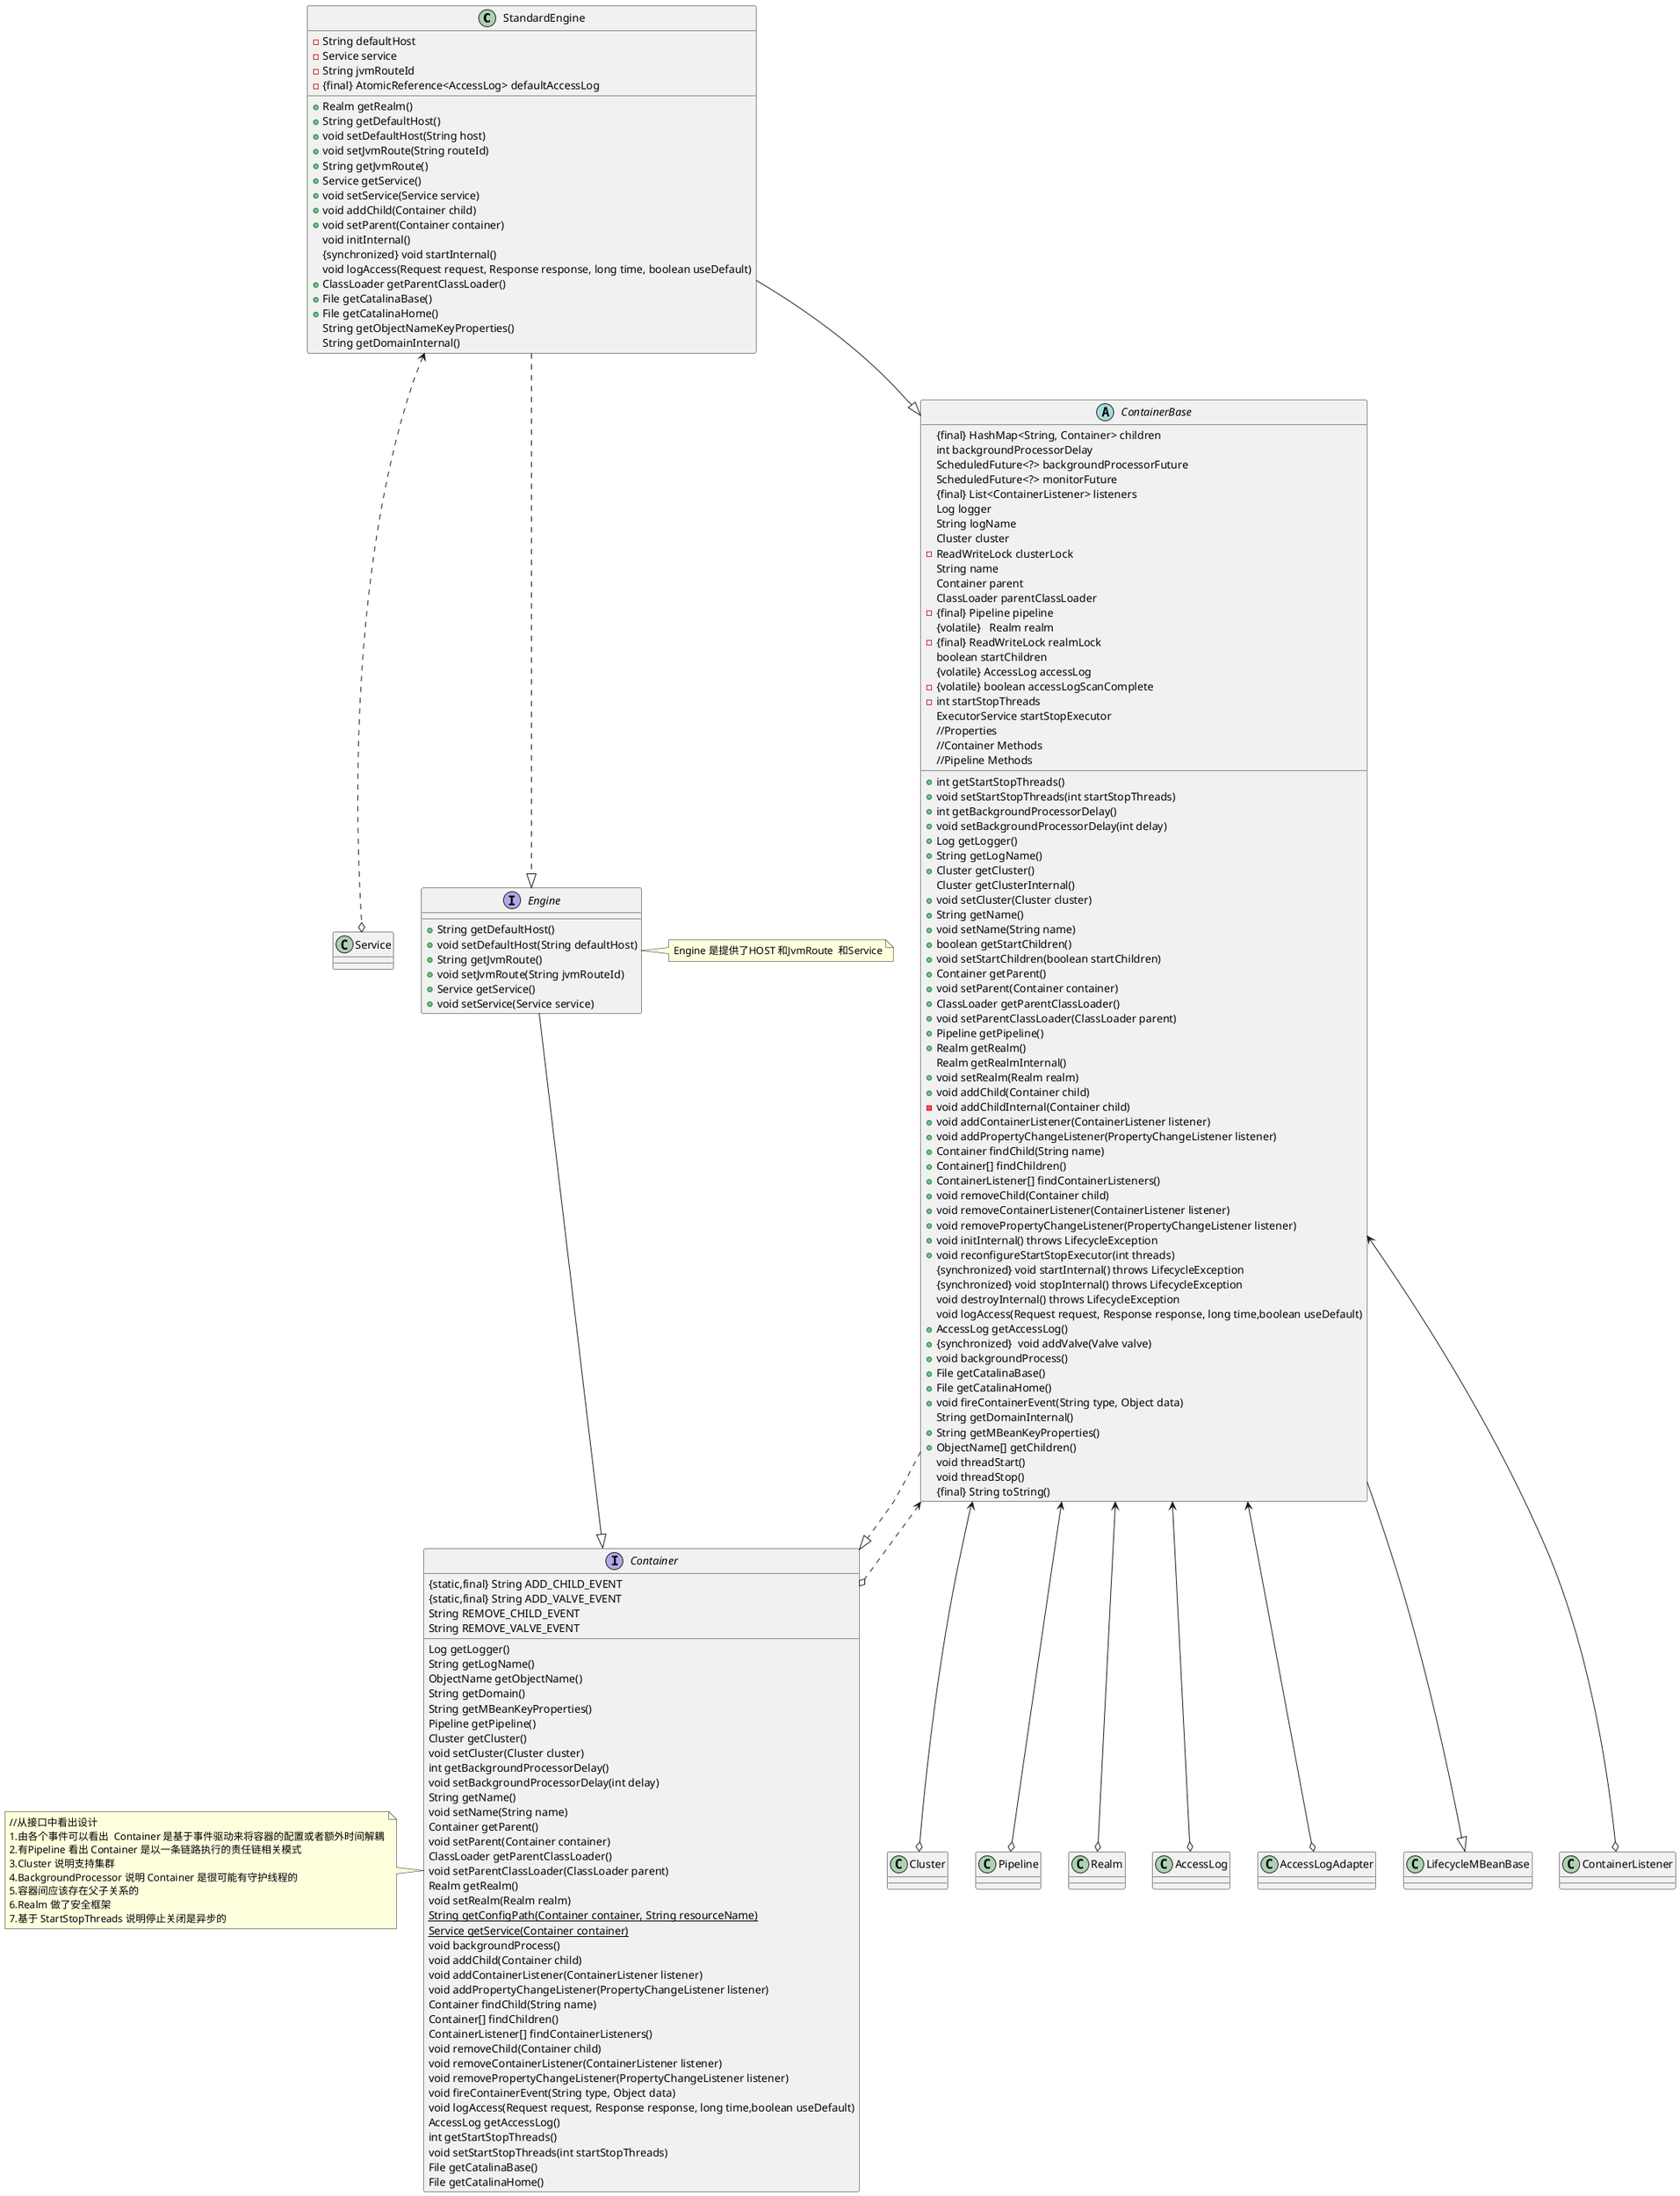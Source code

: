 @startuml

class StandardEngine{
    - String defaultHost
    - Service service
    - String jvmRouteId
    - {final} AtomicReference<AccessLog> defaultAccessLog
    + Realm getRealm()
    + String getDefaultHost()
    + void setDefaultHost(String host)
    + void setJvmRoute(String routeId)
    + String getJvmRoute()
    + Service getService()
    + void setService(Service service)
    + void addChild(Container child)
    + void setParent(Container container)
      void initInternal()
      {synchronized} void startInternal()
      void logAccess(Request request, Response response, long time, boolean useDefault)
    + ClassLoader getParentClassLoader()
    + File getCatalinaBase()
    + File getCatalinaHome()
      String getObjectNameKeyProperties()
      String getDomainInternal()

}
abstract class ContainerBase{
      {final} HashMap<String, Container> children
      int backgroundProcessorDelay
      ScheduledFuture<?> backgroundProcessorFuture
      ScheduledFuture<?> monitorFuture
      {final} List<ContainerListener> listeners
      Log logger
      String logName
      Cluster cluster
    - ReadWriteLock clusterLock
      String name
      Container parent
      ClassLoader parentClassLoader
    - {final} Pipeline pipeline
      {volatile}   Realm realm
    - {final} ReadWriteLock realmLock
      boolean startChildren
      {volatile} AccessLog accessLog
    - {volatile} boolean accessLogScanComplete
    - int startStopThreads
      ExecutorService startStopExecutor
    //Properties
    + int getStartStopThreads()
    + void setStartStopThreads(int startStopThreads)
    + int getBackgroundProcessorDelay()
    + void setBackgroundProcessorDelay(int delay)
    + Log getLogger()
    + String getLogName()
    + Cluster getCluster()
      Cluster getClusterInternal()
    + void setCluster(Cluster cluster)
    + String getName()
    + void setName(String name)
    + boolean getStartChildren()
    + void setStartChildren(boolean startChildren)
    + Container getParent()
    + void setParent(Container container)
    + ClassLoader getParentClassLoader()
    + void setParentClassLoader(ClassLoader parent)
    + Pipeline getPipeline()
    + Realm getRealm()
      Realm getRealmInternal()
    + void setRealm(Realm realm)
    //Container Methods
    + void addChild(Container child)
    - void addChildInternal(Container child)
    + void addContainerListener(ContainerListener listener)
    + void addPropertyChangeListener(PropertyChangeListener listener)
    + Container findChild(String name)
    + Container[] findChildren()
    + ContainerListener[] findContainerListeners()
    + void removeChild(Container child)
    + void removeContainerListener(ContainerListener listener)
    + void removePropertyChangeListener(PropertyChangeListener listener)
    + void initInternal() throws LifecycleException
    + void reconfigureStartStopExecutor(int threads)
      {synchronized} void startInternal() throws LifecycleException
      {synchronized} void stopInternal() throws LifecycleException
      void destroyInternal() throws LifecycleException
      void logAccess(Request request, Response response, long time,boolean useDefault)
    + AccessLog getAccessLog()
    //Pipeline Methods
    + {synchronized}  void addValve(Valve valve)
    + void backgroundProcess()
    + File getCatalinaBase()
    + File getCatalinaHome()
    + void fireContainerEvent(String type, Object data)
      String getDomainInternal()
    + String getMBeanKeyProperties()
    + ObjectName[] getChildren()
      void threadStart()
      void threadStop()
      {final} String toString()

}
interface Engine{
    + String getDefaultHost()
    + void setDefaultHost(String defaultHost)
    + String getJvmRoute()
    + void setJvmRoute(String jvmRouteId)
    + Service getService()
    + void setService(Service service)
}
interface Container{
   {static,final} String ADD_CHILD_EVENT
   {static,final} String ADD_VALVE_EVENT
    String REMOVE_CHILD_EVENT
    String REMOVE_VALVE_EVENT
    Log getLogger()
    String getLogName()
    ObjectName getObjectName()
    String getDomain()
    String getMBeanKeyProperties()
    Pipeline getPipeline()
    Cluster getCluster()
    void setCluster(Cluster cluster)
    int getBackgroundProcessorDelay()
    void setBackgroundProcessorDelay(int delay)
    String getName()
    void setName(String name)
    Container getParent()
    void setParent(Container container)
    ClassLoader getParentClassLoader()
    void setParentClassLoader(ClassLoader parent)
    Realm getRealm()
    void setRealm(Realm realm)
    {static} String getConfigPath(Container container, String resourceName)
    {static} Service getService(Container container)
    void backgroundProcess()
    void addChild(Container child)
    void addContainerListener(ContainerListener listener)
    void addPropertyChangeListener(PropertyChangeListener listener)
    Container findChild(String name)
    Container[] findChildren()
    ContainerListener[] findContainerListeners()
    void removeChild(Container child)
    void removeContainerListener(ContainerListener listener)
    void removePropertyChangeListener(PropertyChangeListener listener)
    void fireContainerEvent(String type, Object data)
    void logAccess(Request request, Response response, long time,boolean useDefault)
    AccessLog getAccessLog()
    int getStartStopThreads()
    void setStartStopThreads(int startStopThreads)
    File getCatalinaBase()
    File getCatalinaHome()
}
StandardEngine ..|>Engine
StandardEngine --|>ContainerBase
ContainerBase --|>LifecycleMBeanBase
ContainerBase ..|>Container
Engine --|> Container
ContainerBase <..o Container
ContainerBase <--o ContainerListener
ContainerBase <--o Cluster
ContainerBase <--o Pipeline
ContainerBase <--o Realm
ContainerBase <--o AccessLog
ContainerBase <--o AccessLogAdapter
StandardEngine <..o Service
note left  of Container
//从接口中看出设计
1.由各个事件可以看出  Container 是基于事件驱动来将容器的配置或者额外时间解耦
2.有Pipeline 看出 Container 是以一条链路执行的责任链相关模式
3.Cluster 说明支持集群
4.BackgroundProcessor 说明 Container 是很可能有守护线程的
5.容器间应该存在父子关系的
6.Realm 做了安全框架
7.基于 StartStopThreads 说明停止关闭是异步的
end note
note left of Engine
Engine 是提供了HOST 和JvmRoute  和Service
end note
@enduml